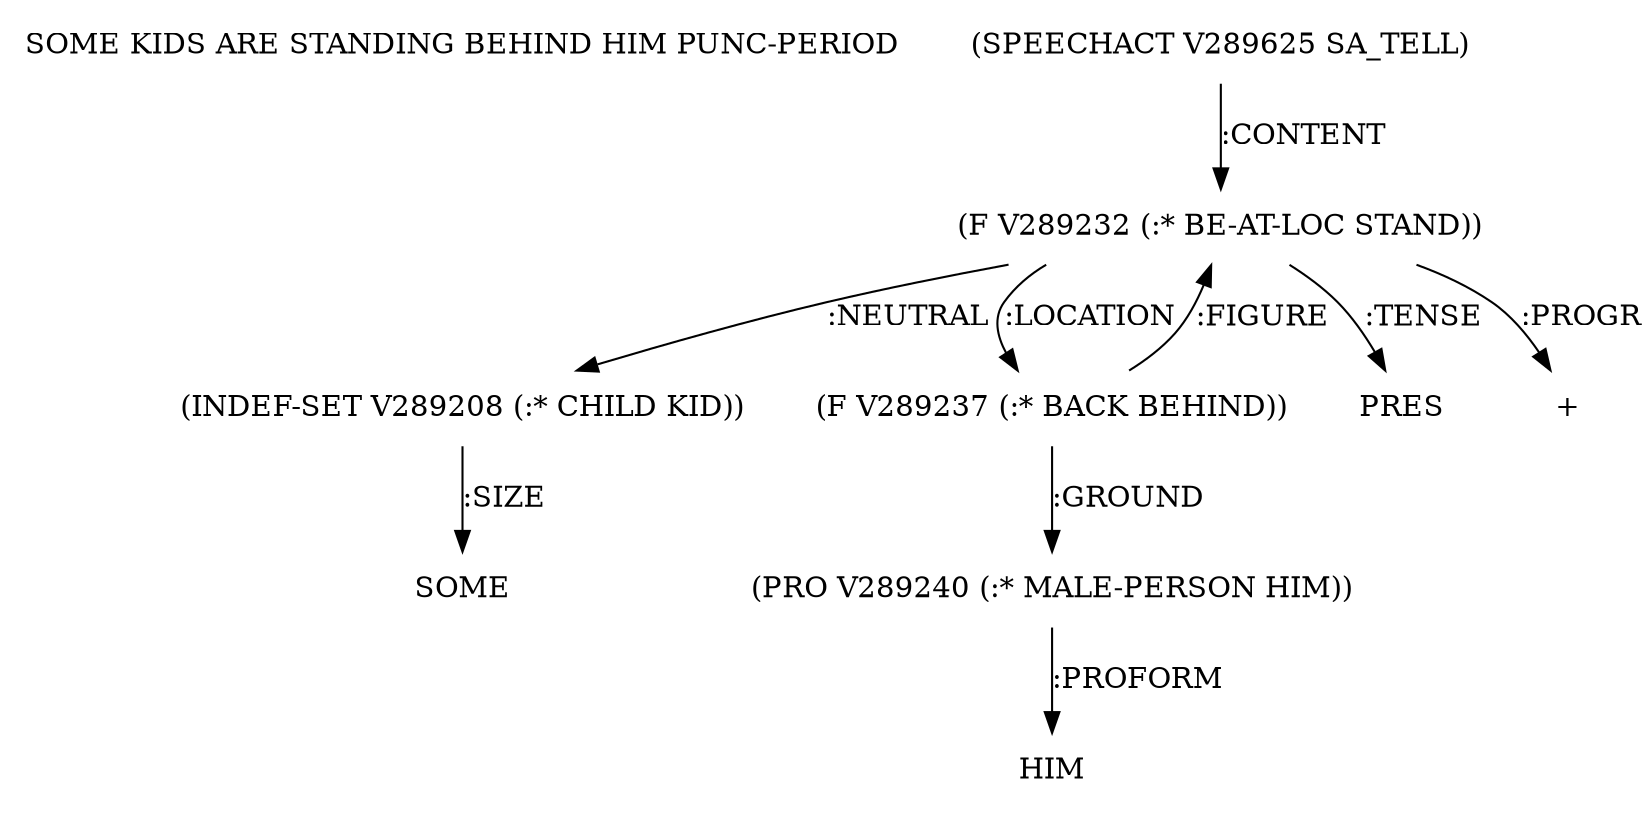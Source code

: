 digraph Terms {
  node [shape=none]
  "SOME KIDS ARE STANDING BEHIND HIM PUNC-PERIOD"
  "V289625" [label="(SPEECHACT V289625 SA_TELL)"]
  "V289625" -> "V289232" [label=":CONTENT"]
  "V289232" [label="(F V289232 (:* BE-AT-LOC STAND))"]
  "V289232" -> "V289208" [label=":NEUTRAL"]
  "V289232" -> "V289237" [label=":LOCATION"]
  "V289232" -> "NT290389" [label=":TENSE"]
  "NT290389" [label="PRES"]
  "V289232" -> "NT290390" [label=":PROGR"]
  "NT290390" [label="+"]
  "V289208" [label="(INDEF-SET V289208 (:* CHILD KID))"]
  "V289208" -> "NT290391" [label=":SIZE"]
  "NT290391" [label="SOME"]
  "V289237" [label="(F V289237 (:* BACK BEHIND))"]
  "V289237" -> "V289240" [label=":GROUND"]
  "V289237" -> "V289232" [label=":FIGURE"]
  "V289240" [label="(PRO V289240 (:* MALE-PERSON HIM))"]
  "V289240" -> "NT290392" [label=":PROFORM"]
  "NT290392" [label="HIM"]
}
